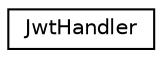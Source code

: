 digraph "Graphical Class Hierarchy"
{
 // LATEX_PDF_SIZE
  edge [fontname="Helvetica",fontsize="10",labelfontname="Helvetica",labelfontsize="10"];
  node [fontname="Helvetica",fontsize="10",shape=record];
  rankdir="LR";
  Node0 [label="JwtHandler",height=0.2,width=0.4,color="black", fillcolor="white", style="filled",URL="$classJwtHandler.html",tooltip=" "];
}
